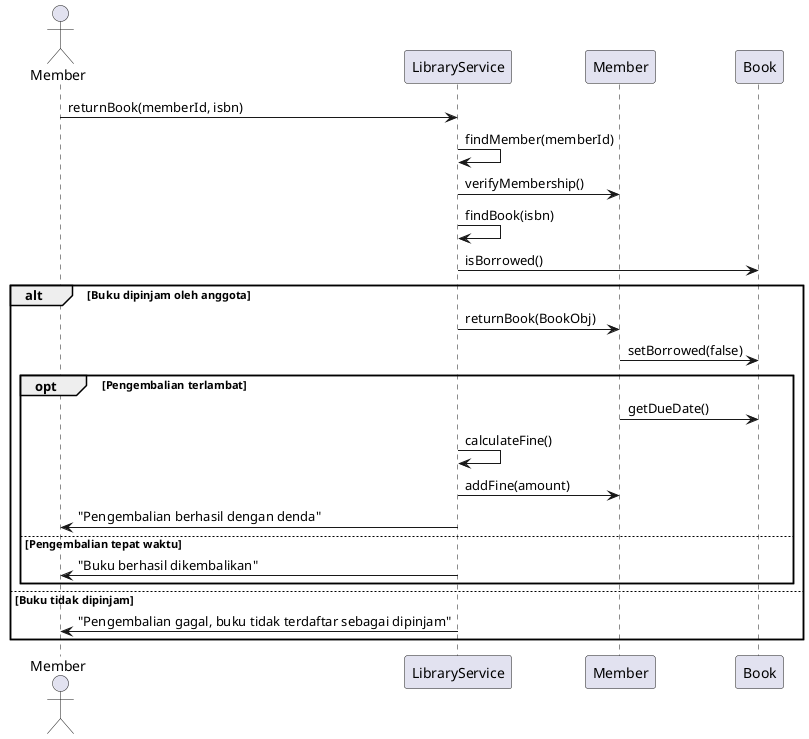@startuml
actor Member
participant "LibraryService" as Service
participant "Member" as MemberObj
participant "Book" as BookObj

Member -> Service : returnBook(memberId, isbn)
Service -> Service : findMember(memberId)
Service -> MemberObj : verifyMembership()
Service -> Service : findBook(isbn)
Service -> BookObj : isBorrowed()
alt Buku dipinjam oleh anggota
    Service -> MemberObj : returnBook(BookObj)
    MemberObj -> BookObj : setBorrowed(false)
    opt Pengembalian terlambat
        MemberObj -> BookObj : getDueDate()
        Service -> Service : calculateFine()
        Service -> MemberObj : addFine(amount)
        Service -> Member : "Pengembalian berhasil dengan denda"
    else Pengembalian tepat waktu
        Service -> Member : "Buku berhasil dikembalikan"
    end
else Buku tidak dipinjam
    Service -> Member : "Pengembalian gagal, buku tidak terdaftar sebagai dipinjam"
end
@enduml